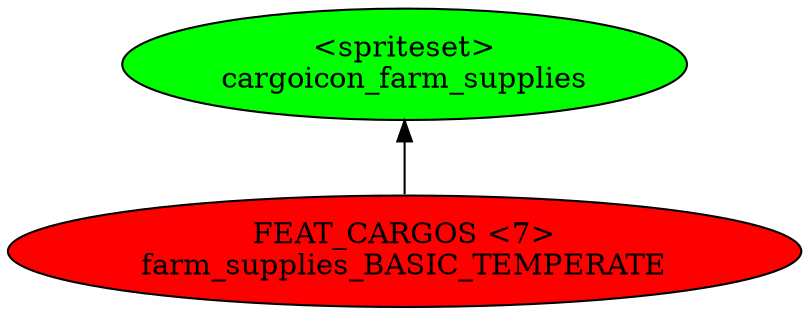 digraph {
rankdir="BT"
cargoicon_farm_supplies [fillcolor=green style="filled" label="<spriteset>\ncargoicon_farm_supplies"]
farm_supplies_BASIC_TEMPERATE [fillcolor=red style="filled" label="FEAT_CARGOS <7>\nfarm_supplies_BASIC_TEMPERATE"]
farm_supplies_BASIC_TEMPERATE->cargoicon_farm_supplies
}
